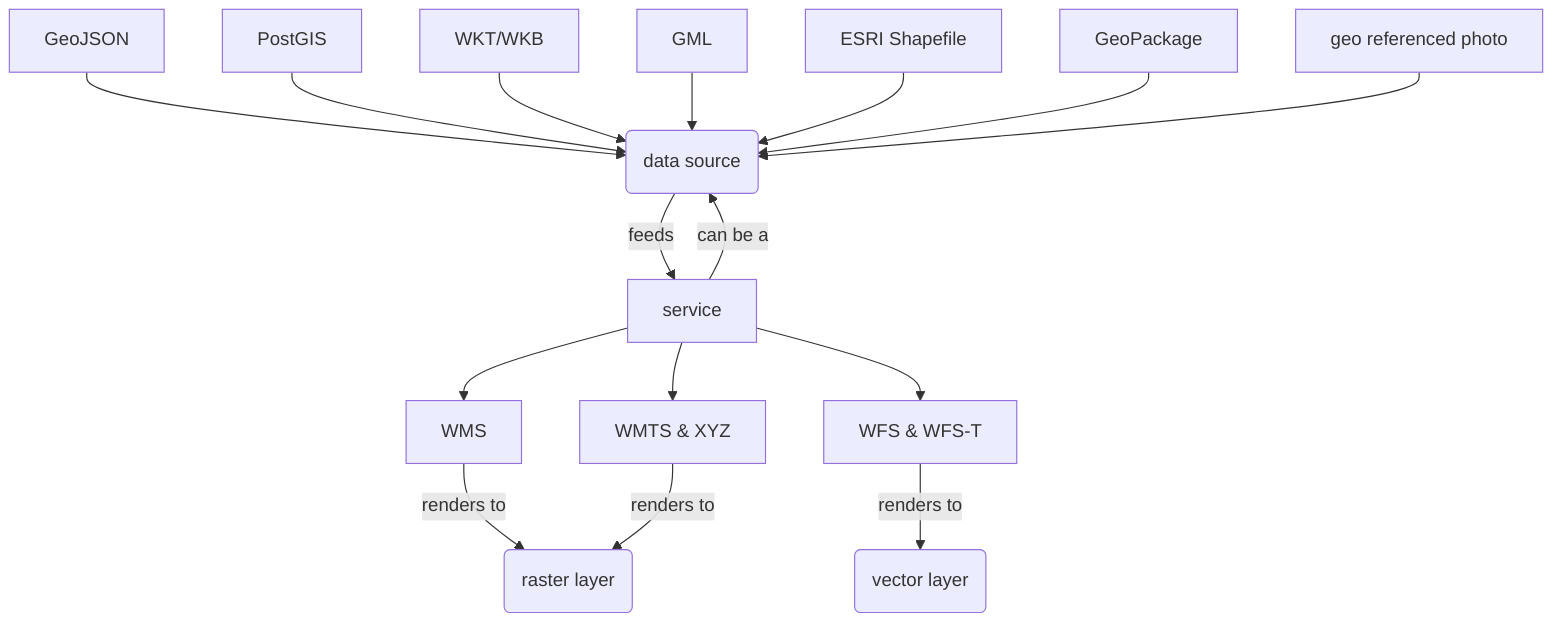 flowchart TD
    Raster(raster layer)
    Vector(vector layer)

    DataSource(data source)

    Service[service]

    GeoJSON --> DataSource
    PostGIS --> DataSource
    WKT[WKT/WKB] --> DataSource
    GML --> DataSource
    Shapefile[ESRI Shapefile] --> DataSource
    GeoPackage --> DataSource
    GeoPhoto[geo referenced photo] --> DataSource
    Service --> |can be a| DataSource
    DataSource --> |feeds| Service
    Service --> WMS
    Service --> WFS
    Service --> WMTS
    WMS --> |renders to| Raster
    WMTS[WMTS & XYZ] --> |renders to| Raster
    WFS[WFS & WFS-T] --> |renders to| Vector